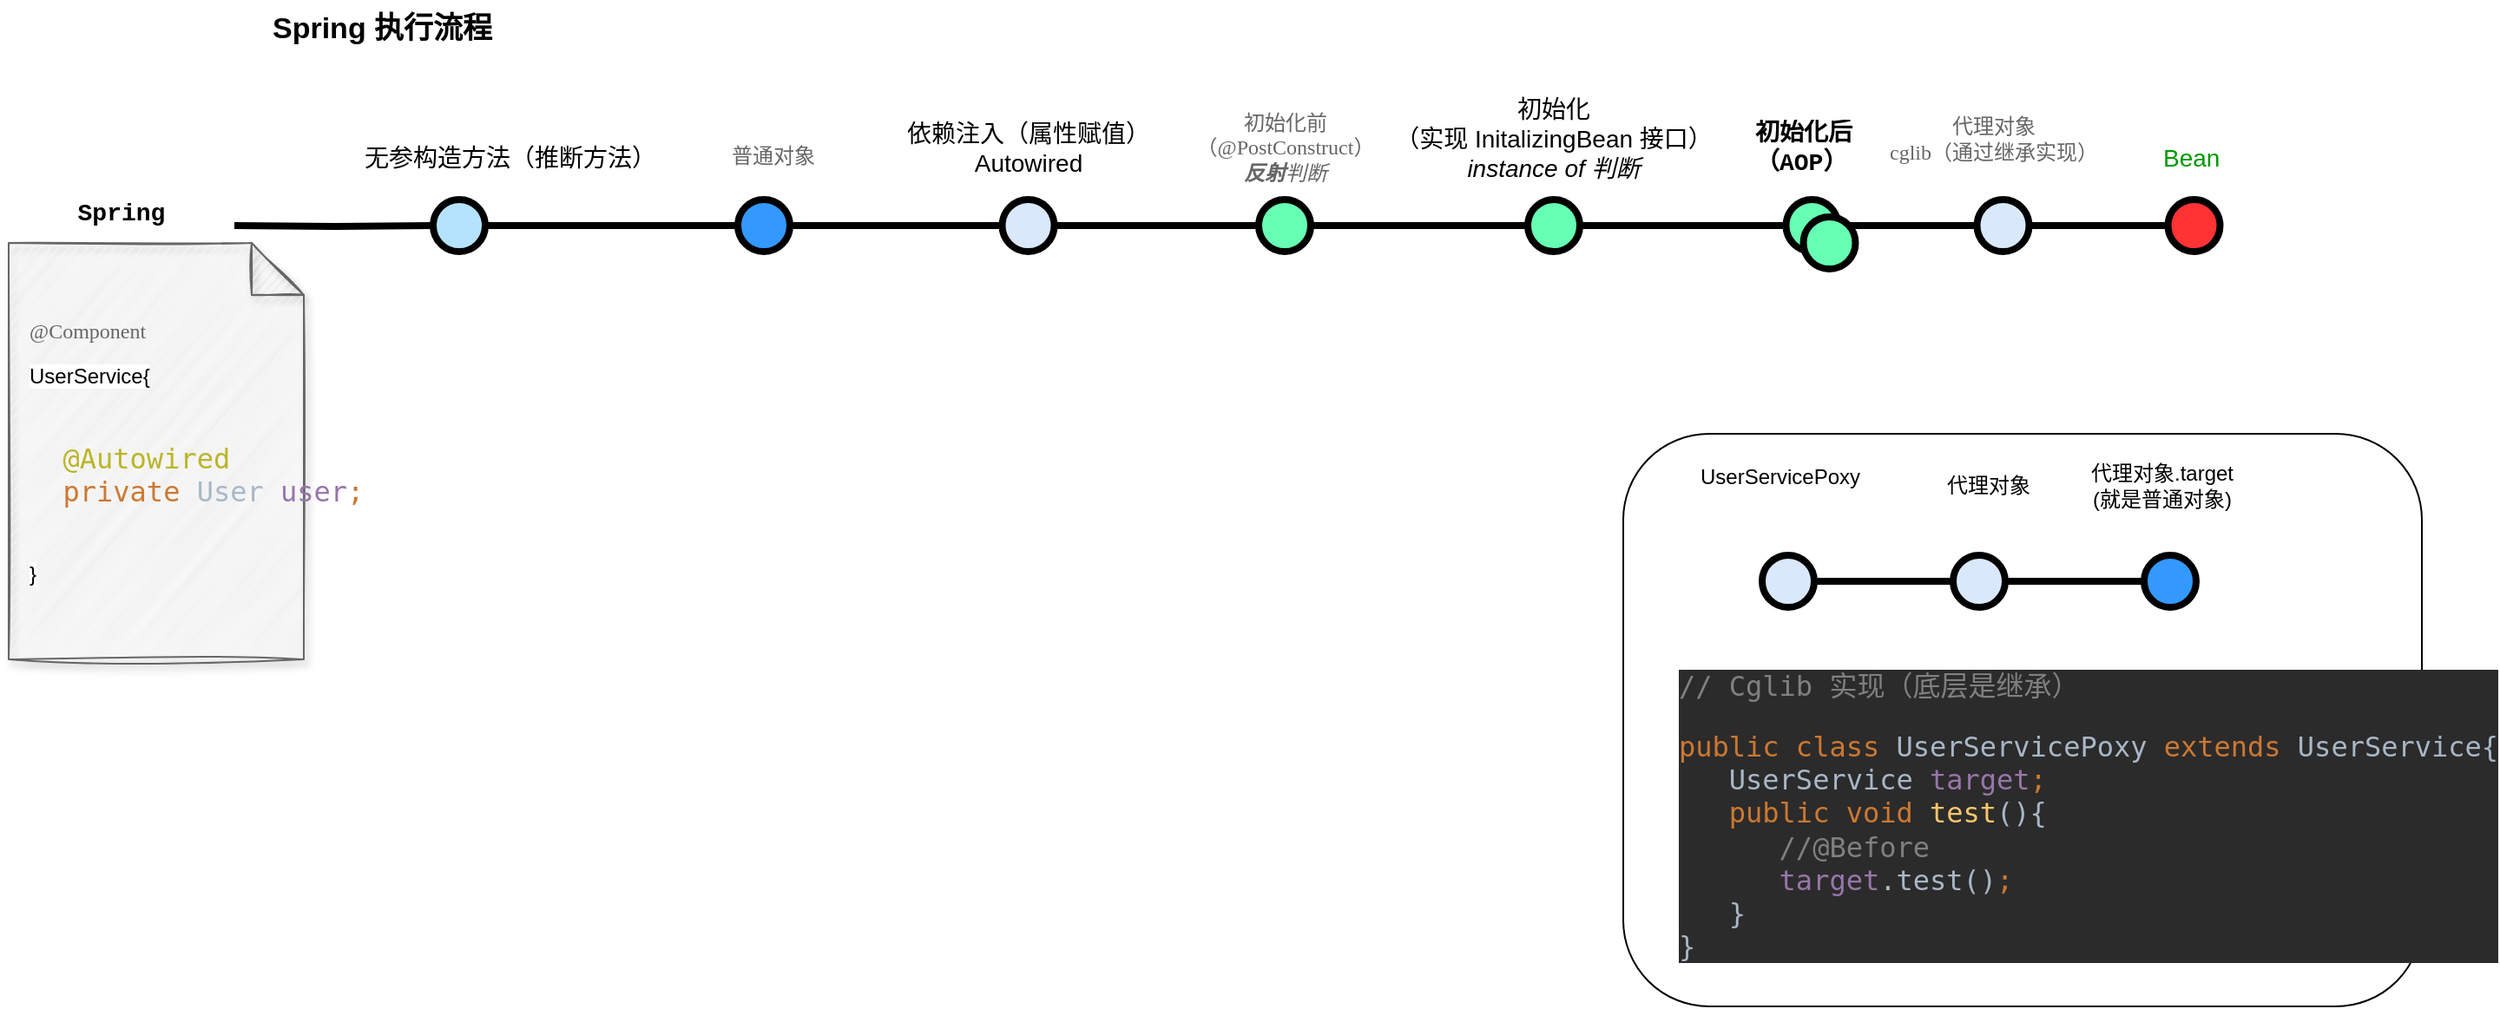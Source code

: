 <mxfile version="20.5.1" type="github">
  <diagram id="yPxyJZ8AM_hMuL3Unpa9" name="simple gitflow">
    <mxGraphModel dx="1221" dy="644" grid="1" gridSize="10" guides="0" tooltips="1" connect="1" arrows="1" fold="1" page="1" pageScale="1" pageWidth="1100" pageHeight="850" math="0" shadow="0">
      <root>
        <mxCell id="0" />
        <mxCell id="1" parent="0" />
        <UserObject label="Spring 执行流程" id="9hBKPDzoitwpIBdzFDQ7-6">
          <mxCell style="text;whiteSpace=wrap;html=1;fontStyle=1;fontSize=17;" parent="1" vertex="1">
            <mxGeometry x="180" y="50" width="140" height="35" as="geometry" />
          </mxCell>
        </UserObject>
        <mxCell id="9hBKPDzoitwpIBdzFDQ7-23" value="" style="edgeStyle=orthogonalEdgeStyle;rounded=0;html=1;jettySize=auto;orthogonalLoop=1;plain-blue;endArrow=none;endFill=0;strokeWidth=4;strokeColor=#000000;" parent="1" source="9hBKPDzoitwpIBdzFDQ7-25" target="9hBKPDzoitwpIBdzFDQ7-26" edge="1">
          <mxGeometry x="304.5" y="180" as="geometry" />
        </mxCell>
        <mxCell id="9hBKPDzoitwpIBdzFDQ7-25" value="" style="verticalLabelPosition=bottom;verticalAlign=top;html=1;strokeWidth=4;shape=mxgraph.flowchart.on-page_reference;plain-blue;gradientColor=none;fillColor=#B5E3Fe;strokeColor=#000000;" parent="1" vertex="1">
          <mxGeometry x="274.5" y="165" width="30" height="30" as="geometry" />
        </mxCell>
        <mxCell id="9hBKPDzoitwpIBdzFDQ7-41" value="" style="edgeStyle=orthogonalEdgeStyle;curved=1;rounded=0;orthogonalLoop=1;jettySize=auto;html=1;endArrow=none;endFill=0;strokeWidth=4;fontFamily=Courier New;fontSize=16;" parent="1" source="9hBKPDzoitwpIBdzFDQ7-26" target="9hBKPDzoitwpIBdzFDQ7-40" edge="1">
          <mxGeometry relative="1" as="geometry" />
        </mxCell>
        <mxCell id="9hBKPDzoitwpIBdzFDQ7-26" value="" style="verticalLabelPosition=bottom;verticalAlign=top;html=1;strokeWidth=4;shape=mxgraph.flowchart.on-page_reference;plain-blue;gradientColor=none;strokeColor=#000000;fillColor=#3399FF;" parent="1" vertex="1">
          <mxGeometry x="450" y="165" width="30" height="30" as="geometry" />
        </mxCell>
        <mxCell id="9hBKPDzoitwpIBdzFDQ7-43" value="" style="edgeStyle=orthogonalEdgeStyle;curved=1;rounded=0;orthogonalLoop=1;jettySize=auto;html=1;endArrow=none;endFill=0;strokeWidth=4;fontFamily=Courier New;fontSize=16;" parent="1" source="9hBKPDzoitwpIBdzFDQ7-40" target="9hBKPDzoitwpIBdzFDQ7-42" edge="1">
          <mxGeometry relative="1" as="geometry" />
        </mxCell>
        <mxCell id="9hBKPDzoitwpIBdzFDQ7-40" value="" style="verticalLabelPosition=bottom;verticalAlign=top;html=1;strokeWidth=4;shape=mxgraph.flowchart.on-page_reference;plain-blue;gradientColor=none;strokeColor=#000000;" parent="1" vertex="1">
          <mxGeometry x="602.25" y="165" width="30" height="30" as="geometry" />
        </mxCell>
        <mxCell id="9hBKPDzoitwpIBdzFDQ7-56" value="" style="edgeStyle=orthogonalEdgeStyle;curved=1;rounded=0;orthogonalLoop=1;jettySize=auto;html=1;endArrow=none;endFill=0;strokeWidth=4;fontFamily=Courier New;fontSize=16;" parent="1" source="9hBKPDzoitwpIBdzFDQ7-42" target="9hBKPDzoitwpIBdzFDQ7-55" edge="1">
          <mxGeometry relative="1" as="geometry" />
        </mxCell>
        <mxCell id="9hBKPDzoitwpIBdzFDQ7-42" value="" style="verticalLabelPosition=bottom;verticalAlign=top;html=1;strokeWidth=4;shape=mxgraph.flowchart.on-page_reference;plain-blue;gradientColor=none;strokeColor=#000000;fillColor=#66FFB3;" parent="1" vertex="1">
          <mxGeometry x="750" y="165" width="30" height="30" as="geometry" />
        </mxCell>
        <mxCell id="2tXcn566ppJfBg0_dX7r-12" value="" style="edgeStyle=orthogonalEdgeStyle;orthogonalLoop=1;jettySize=auto;html=1;fontFamily=Georgia;fontSize=12;fontColor=#666666;curved=1;strokeWidth=4;endArrow=none;endFill=0;" edge="1" parent="1" source="9hBKPDzoitwpIBdzFDQ7-55" target="2tXcn566ppJfBg0_dX7r-11">
          <mxGeometry relative="1" as="geometry" />
        </mxCell>
        <mxCell id="9hBKPDzoitwpIBdzFDQ7-55" value="" style="verticalLabelPosition=bottom;verticalAlign=top;html=1;strokeWidth=4;shape=mxgraph.flowchart.on-page_reference;plain-blue;gradientColor=none;strokeColor=#000000;fillColor=#66FFB3;" parent="1" vertex="1">
          <mxGeometry x="905" y="165" width="30" height="30" as="geometry" />
        </mxCell>
        <mxCell id="9hBKPDzoitwpIBdzFDQ7-27" value="" style="edgeStyle=orthogonalEdgeStyle;rounded=0;html=1;jettySize=auto;orthogonalLoop=1;strokeWidth=4;endArrow=none;endFill=0;" parent="1" target="9hBKPDzoitwpIBdzFDQ7-25" edge="1">
          <mxGeometry x="204.5" y="180" as="geometry">
            <mxPoint x="160" y="180" as="sourcePoint" />
          </mxGeometry>
        </mxCell>
        <mxCell id="9hBKPDzoitwpIBdzFDQ7-28" value="Spring" style="text;html=1;strokeColor=none;fillColor=none;align=center;verticalAlign=middle;whiteSpace=wrap;overflow=hidden;fontSize=14;fontStyle=1;fontFamily=Courier New;" parent="1" vertex="1">
          <mxGeometry x="60" y="145" width="70" height="55" as="geometry" />
        </mxCell>
        <mxCell id="9hBKPDzoitwpIBdzFDQ7-35" value="初始化后&lt;br&gt;（AOP）" style="text;html=1;strokeColor=none;fillColor=none;align=left;verticalAlign=middle;whiteSpace=wrap;overflow=hidden;fontSize=14;fontStyle=1;fontFamily=Courier New;" parent="1" vertex="1">
          <mxGeometry x="1033.75" y="115" width="70" height="40" as="geometry" />
        </mxCell>
        <mxCell id="9hBKPDzoitwpIBdzFDQ7-38" value="Bean" style="text;html=1;strokeColor=none;fillColor=none;align=left;verticalAlign=middle;whiteSpace=wrap;overflow=hidden;fontSize=14;fontStyle=0;fontColor=#009900;" parent="1" vertex="1">
          <mxGeometry x="1268.75" y="130" width="40" height="20" as="geometry" />
        </mxCell>
        <mxCell id="9hBKPDzoitwpIBdzFDQ7-39" value="无参构造方法（推断方法）" style="text;html=1;strokeColor=none;fillColor=none;align=center;verticalAlign=middle;whiteSpace=wrap;overflow=hidden;fontSize=14;" parent="1" vertex="1">
          <mxGeometry x="217.88" y="130" width="201.62" height="20" as="geometry" />
        </mxCell>
        <mxCell id="9hBKPDzoitwpIBdzFDQ7-44" value="依赖注入（属性赋值）&lt;br&gt;Autowired" style="text;html=1;strokeColor=none;fillColor=none;align=center;verticalAlign=middle;whiteSpace=wrap;overflow=hidden;fontSize=14;" parent="1" vertex="1">
          <mxGeometry x="530.88" y="112.5" width="172.75" height="45" as="geometry" />
        </mxCell>
        <mxCell id="9hBKPDzoitwpIBdzFDQ7-60" value="初始化&lt;br&gt;（实现 InitalizingBean 接口）&lt;br&gt;&lt;i&gt;instance of 判断&lt;/i&gt;" style="text;html=1;strokeColor=none;fillColor=none;align=center;verticalAlign=middle;whiteSpace=wrap;overflow=hidden;fontSize=14;" parent="1" vertex="1">
          <mxGeometry x="820" y="85" width="200" height="90" as="geometry" />
        </mxCell>
        <mxCell id="2tXcn566ppJfBg0_dX7r-9" value="普通对象" style="text;html=1;align=center;verticalAlign=middle;resizable=0;points=[];autosize=1;strokeColor=none;fillColor=none;fontSize=12;fontFamily=Georgia;fontColor=#666666;" vertex="1" parent="1">
          <mxGeometry x="435" y="125" width="70" height="30" as="geometry" />
        </mxCell>
        <mxCell id="2tXcn566ppJfBg0_dX7r-10" value="初始化前&lt;br&gt;（@PostConstruct）&lt;br&gt;&lt;i&gt;&lt;b&gt;反射&lt;/b&gt;判断&lt;/i&gt;" style="text;html=1;align=center;verticalAlign=middle;resizable=0;points=[];autosize=1;strokeColor=none;fillColor=none;fontSize=12;fontFamily=Georgia;fontColor=#666666;" vertex="1" parent="1">
          <mxGeometry x="700" y="105" width="130" height="60" as="geometry" />
        </mxCell>
        <mxCell id="2tXcn566ppJfBg0_dX7r-16" value="" style="edgeStyle=orthogonalEdgeStyle;curved=1;orthogonalLoop=1;jettySize=auto;html=1;strokeWidth=4;fontFamily=Georgia;fontSize=12;fontColor=#666666;endArrow=none;endFill=0;" edge="1" parent="1" source="2tXcn566ppJfBg0_dX7r-11" target="2tXcn566ppJfBg0_dX7r-15">
          <mxGeometry relative="1" as="geometry" />
        </mxCell>
        <mxCell id="2tXcn566ppJfBg0_dX7r-11" value="" style="verticalLabelPosition=bottom;verticalAlign=top;html=1;strokeWidth=4;shape=mxgraph.flowchart.on-page_reference;plain-blue;gradientColor=none;strokeColor=#000000;fillColor=#66FFB3;" vertex="1" parent="1">
          <mxGeometry x="1053.75" y="165" width="30" height="30" as="geometry" />
        </mxCell>
        <mxCell id="2tXcn566ppJfBg0_dX7r-19" value="" style="edgeStyle=orthogonalEdgeStyle;curved=1;orthogonalLoop=1;jettySize=auto;html=1;strokeWidth=4;fontFamily=Georgia;fontSize=12;fontColor=#666666;endArrow=none;endFill=0;" edge="1" parent="1" source="2tXcn566ppJfBg0_dX7r-15" target="2tXcn566ppJfBg0_dX7r-18">
          <mxGeometry relative="1" as="geometry" />
        </mxCell>
        <mxCell id="2tXcn566ppJfBg0_dX7r-15" value="" style="verticalLabelPosition=bottom;verticalAlign=top;html=1;strokeWidth=4;shape=mxgraph.flowchart.on-page_reference;plain-blue;gradientColor=none;strokeColor=#000000;" vertex="1" parent="1">
          <mxGeometry x="1163.75" y="165" width="30" height="30" as="geometry" />
        </mxCell>
        <mxCell id="2tXcn566ppJfBg0_dX7r-17" value="代理对象&lt;br&gt;cglib（通过继承实现）" style="text;html=1;align=center;verticalAlign=middle;resizable=0;points=[];autosize=1;strokeColor=none;fillColor=none;fontSize=12;fontFamily=Georgia;fontColor=#666666;" vertex="1" parent="1">
          <mxGeometry x="1102.5" y="110" width="140" height="40" as="geometry" />
        </mxCell>
        <mxCell id="2tXcn566ppJfBg0_dX7r-18" value="" style="verticalLabelPosition=bottom;verticalAlign=top;html=1;strokeWidth=4;shape=mxgraph.flowchart.on-page_reference;plain-blue;gradientColor=none;strokeColor=#000000;fillColor=#FF3333;" vertex="1" parent="1">
          <mxGeometry x="1273.75" y="165" width="30" height="30" as="geometry" />
        </mxCell>
        <mxCell id="2tXcn566ppJfBg0_dX7r-24" value="" style="group" vertex="1" connectable="0" parent="1">
          <mxGeometry x="30" y="190" width="170" height="240" as="geometry" />
        </mxCell>
        <mxCell id="2tXcn566ppJfBg0_dX7r-2" value="&lt;pre style=&quot;&quot;&gt;&lt;/pre&gt;" style="shape=note;html=1;backgroundOutline=1;darkOpacity=0.05;align=left;whiteSpace=wrap;labelBackgroundColor=default;size=30;horizontal=1;shadow=1;sketch=1;fillColor=#f5f5f5;strokeColor=#666666;fontColor=#333333;" vertex="1" parent="2tXcn566ppJfBg0_dX7r-24">
          <mxGeometry width="170" height="240" as="geometry" />
        </mxCell>
        <mxCell id="2tXcn566ppJfBg0_dX7r-23" value="&lt;pre style=&quot;color: rgb(0, 0, 0); font-size: 12px; font-style: normal; font-variant-ligatures: normal; font-variant-caps: normal; font-weight: 400; letter-spacing: normal; orphans: 2; text-align: left; text-indent: 0px; text-transform: none; widows: 2; word-spacing: 0px; -webkit-text-stroke-width: 0px; text-decoration-thickness: initial; text-decoration-style: initial; text-decoration-color: initial;&quot;&gt;&lt;font style=&quot;font-size: 12px;&quot; color=&quot;#666666&quot;&gt;&lt;font style=&quot;line-height: 0; font-size: 12px;&quot; face=&quot;Times New Roman&quot;&gt;@&lt;/font&gt;&lt;font style=&quot;line-height: 0; font-size: 12px;&quot; face=&quot;Georgia&quot;&gt;Component&lt;/font&gt;&lt;/font&gt;&lt;/pre&gt;&lt;span style=&quot;color: rgb(0, 0, 0); font-family: Helvetica; font-size: 12px; font-style: normal; font-variant-ligatures: normal; font-variant-caps: normal; font-weight: 400; letter-spacing: normal; orphans: 2; text-align: left; text-indent: 0px; text-transform: none; widows: 2; word-spacing: 0px; -webkit-text-stroke-width: 0px; background-color: rgb(255, 255, 255); text-decoration-thickness: initial; text-decoration-style: initial; text-decoration-color: initial; float: none; display: inline !important;&quot;&gt;UserService{&lt;/span&gt;&lt;br style=&quot;color: rgb(0, 0, 0); font-family: Helvetica; font-size: 12px; font-style: normal; font-variant-ligatures: normal; font-variant-caps: normal; font-weight: 400; letter-spacing: normal; orphans: 2; text-align: left; text-indent: 0px; text-transform: none; widows: 2; word-spacing: 0px; -webkit-text-stroke-width: 0px; text-decoration-thickness: initial; text-decoration-style: initial; text-decoration-color: initial;&quot;&gt;&lt;br style=&quot;color: rgb(0, 0, 0); font-family: Helvetica; font-size: 12px; font-style: normal; font-variant-ligatures: normal; font-variant-caps: normal; font-weight: 400; letter-spacing: normal; orphans: 2; text-align: left; text-indent: 0px; text-transform: none; widows: 2; word-spacing: 0px; -webkit-text-stroke-width: 0px; text-decoration-thickness: initial; text-decoration-style: initial; text-decoration-color: initial;&quot;&gt;&lt;pre style=&quot;font-style: normal; font-variant-ligatures: normal; font-variant-caps: normal; font-weight: 400; letter-spacing: normal; orphans: 2; text-align: left; text-indent: 0px; text-transform: none; widows: 2; word-spacing: 0px; -webkit-text-stroke-width: 0px; text-decoration-thickness: initial; text-decoration-style: initial; text-decoration-color: initial; color: rgb(169, 183, 198); font-family: &amp;quot;JetBrains Mono&amp;quot;, monospace; font-size: 12pt;&quot;&gt;&lt;span style=&quot;color: rgb(187, 181, 41);&quot;&gt;  @Autowired&lt;br&gt;&lt;/span&gt;&lt;span style=&quot;color: rgb(204, 120, 50);&quot;&gt;  private &lt;/span&gt;User &lt;span style=&quot;color: rgb(152, 118, 170);&quot;&gt;user&lt;/span&gt;&lt;span style=&quot;color: rgb(204, 120, 50);&quot;&gt;;&lt;/span&gt;&lt;/pre&gt;&lt;br style=&quot;color: rgb(0, 0, 0); font-family: Helvetica; font-size: 12px; font-style: normal; font-variant-ligatures: normal; font-variant-caps: normal; font-weight: 400; letter-spacing: normal; orphans: 2; text-align: left; text-indent: 0px; text-transform: none; widows: 2; word-spacing: 0px; -webkit-text-stroke-width: 0px; text-decoration-thickness: initial; text-decoration-style: initial; text-decoration-color: initial;&quot;&gt;&lt;span style=&quot;color: rgb(0, 0, 0); font-family: Helvetica; font-size: 12px; font-style: normal; font-variant-ligatures: normal; font-variant-caps: normal; font-weight: 400; letter-spacing: normal; orphans: 2; text-align: left; text-indent: 0px; text-transform: none; widows: 2; word-spacing: 0px; -webkit-text-stroke-width: 0px; background-color: rgb(255, 255, 255); text-decoration-thickness: initial; text-decoration-style: initial; text-decoration-color: initial; float: none; display: inline !important;&quot;&gt;}&lt;/span&gt;" style="text;whiteSpace=wrap;html=1;fontSize=12;fontFamily=Georgia;fontColor=#666666;" vertex="1" parent="2tXcn566ppJfBg0_dX7r-24">
          <mxGeometry x="10" y="25" width="150" height="190" as="geometry" />
        </mxCell>
        <mxCell id="2tXcn566ppJfBg0_dX7r-27" value="" style="verticalLabelPosition=bottom;verticalAlign=top;html=1;strokeWidth=4;shape=mxgraph.flowchart.on-page_reference;plain-blue;gradientColor=none;strokeColor=#000000;fillColor=#66FFB3;" vertex="1" parent="1">
          <mxGeometry x="1063.75" y="175" width="30" height="30" as="geometry" />
        </mxCell>
        <mxCell id="2tXcn566ppJfBg0_dX7r-30" value="" style="edgeStyle=orthogonalEdgeStyle;rounded=0;orthogonalLoop=1;jettySize=auto;html=1;endArrow=none;endFill=0;strokeWidth=4;" edge="1" parent="1" source="2tXcn566ppJfBg0_dX7r-28" target="2tXcn566ppJfBg0_dX7r-29">
          <mxGeometry relative="1" as="geometry" />
        </mxCell>
        <mxCell id="2tXcn566ppJfBg0_dX7r-28" value="" style="verticalLabelPosition=bottom;verticalAlign=top;html=1;strokeWidth=4;shape=mxgraph.flowchart.on-page_reference;plain-blue;gradientColor=none;strokeColor=#000000;" vertex="1" parent="1">
          <mxGeometry x="1040" y="370" width="30" height="30" as="geometry" />
        </mxCell>
        <mxCell id="2tXcn566ppJfBg0_dX7r-36" value="" style="edgeStyle=orthogonalEdgeStyle;rounded=0;orthogonalLoop=1;jettySize=auto;html=1;strokeWidth=4;endArrow=none;endFill=0;" edge="1" parent="1" source="2tXcn566ppJfBg0_dX7r-29" target="2tXcn566ppJfBg0_dX7r-35">
          <mxGeometry relative="1" as="geometry" />
        </mxCell>
        <mxCell id="2tXcn566ppJfBg0_dX7r-29" value="" style="verticalLabelPosition=bottom;verticalAlign=top;html=1;strokeWidth=4;shape=mxgraph.flowchart.on-page_reference;plain-blue;gradientColor=none;strokeColor=#000000;" vertex="1" parent="1">
          <mxGeometry x="1150" y="370" width="30" height="30" as="geometry" />
        </mxCell>
        <mxCell id="2tXcn566ppJfBg0_dX7r-33" value="UserServicePoxy" style="text;html=1;align=center;verticalAlign=middle;resizable=0;points=[];autosize=1;strokeColor=none;fillColor=none;" vertex="1" parent="1">
          <mxGeometry x="990" y="310" width="120" height="30" as="geometry" />
        </mxCell>
        <mxCell id="2tXcn566ppJfBg0_dX7r-34" value="代理对象" style="text;html=1;align=center;verticalAlign=middle;resizable=0;points=[];autosize=1;strokeColor=none;fillColor=none;" vertex="1" parent="1">
          <mxGeometry x="1135" y="315" width="70" height="30" as="geometry" />
        </mxCell>
        <mxCell id="2tXcn566ppJfBg0_dX7r-35" value="" style="verticalLabelPosition=bottom;verticalAlign=top;html=1;strokeWidth=4;shape=mxgraph.flowchart.on-page_reference;plain-blue;gradientColor=none;strokeColor=#000000;fillColor=#3399FF;" vertex="1" parent="1">
          <mxGeometry x="1260" y="370" width="30" height="30" as="geometry" />
        </mxCell>
        <mxCell id="2tXcn566ppJfBg0_dX7r-37" value="代理对象.target &lt;br&gt;(就是普通对象)" style="text;html=1;align=center;verticalAlign=middle;resizable=0;points=[];autosize=1;strokeColor=none;fillColor=none;" vertex="1" parent="1">
          <mxGeometry x="1215" y="310" width="110" height="40" as="geometry" />
        </mxCell>
        <mxCell id="2tXcn566ppJfBg0_dX7r-39" value="" style="rounded=1;whiteSpace=wrap;html=1;fillColor=none;" vertex="1" parent="1">
          <mxGeometry x="960" y="300" width="460" height="330" as="geometry" />
        </mxCell>
        <mxCell id="2tXcn566ppJfBg0_dX7r-38" value="&lt;p style=&quot;line-height: 1.4;&quot;&gt;&lt;/p&gt;&lt;pre style=&quot;background-color:#2b2b2b;color:#a9b7c6;font-family:&#39;JetBrains Mono&#39;,monospace;font-size:12.0pt;&quot;&gt;&lt;pre style=&quot;font-family: &amp;quot;JetBrains Mono&amp;quot;, monospace; font-size: 12pt;&quot;&gt;&lt;pre style=&quot;font-size: 12pt; font-family: &amp;quot;JetBrains Mono&amp;quot;, monospace;&quot;&gt;&lt;span style=&quot;color: rgb(128, 128, 128);&quot;&gt;// Cglib 实现（底层是继承）&lt;/span&gt;&lt;/pre&gt;&lt;/pre&gt;&lt;pre style=&quot;font-family: &amp;quot;JetBrains Mono&amp;quot;, monospace; font-size: 12pt;&quot;&gt;&lt;span style=&quot;color: rgb(204, 120, 50);&quot;&gt;public class &lt;/span&gt;UserServicePoxy &lt;span style=&quot;color: rgb(204, 120, 50);&quot;&gt;extends &lt;/span&gt;UserService{&lt;br&gt;   UserService &lt;span style=&quot;color: rgb(152, 118, 170);&quot;&gt;target&lt;/span&gt;&lt;span style=&quot;color: rgb(204, 120, 50);&quot;&gt;;&lt;br&gt;&lt;/span&gt;&lt;span style=&quot;color: rgb(204, 120, 50);&quot;&gt;   public void &lt;/span&gt;&lt;span style=&quot;color: rgb(255, 198, 109);&quot;&gt;test&lt;/span&gt;(){&lt;br&gt;      &lt;span style=&quot;color: rgb(128, 128, 128);&quot;&gt;//@Before&lt;br&gt;&lt;/span&gt;&lt;span style=&quot;color: rgb(128, 128, 128);&quot;&gt;      &lt;/span&gt;&lt;span style=&quot;color: rgb(152, 118, 170);&quot;&gt;target&lt;/span&gt;.test()&lt;span style=&quot;color: rgb(204, 120, 50);&quot;&gt;;&lt;br&gt;&lt;/span&gt;&lt;span style=&quot;color: rgb(204, 120, 50);&quot;&gt;   &lt;/span&gt;}&lt;br&gt;}&lt;/pre&gt;&lt;/pre&gt;&lt;p&gt;&lt;/p&gt;" style="text;html=1;strokeColor=none;fillColor=none;align=left;verticalAlign=middle;whiteSpace=wrap;rounded=0;" vertex="1" parent="1">
          <mxGeometry x="990" y="450" width="390" height="140" as="geometry" />
        </mxCell>
      </root>
    </mxGraphModel>
  </diagram>
</mxfile>

